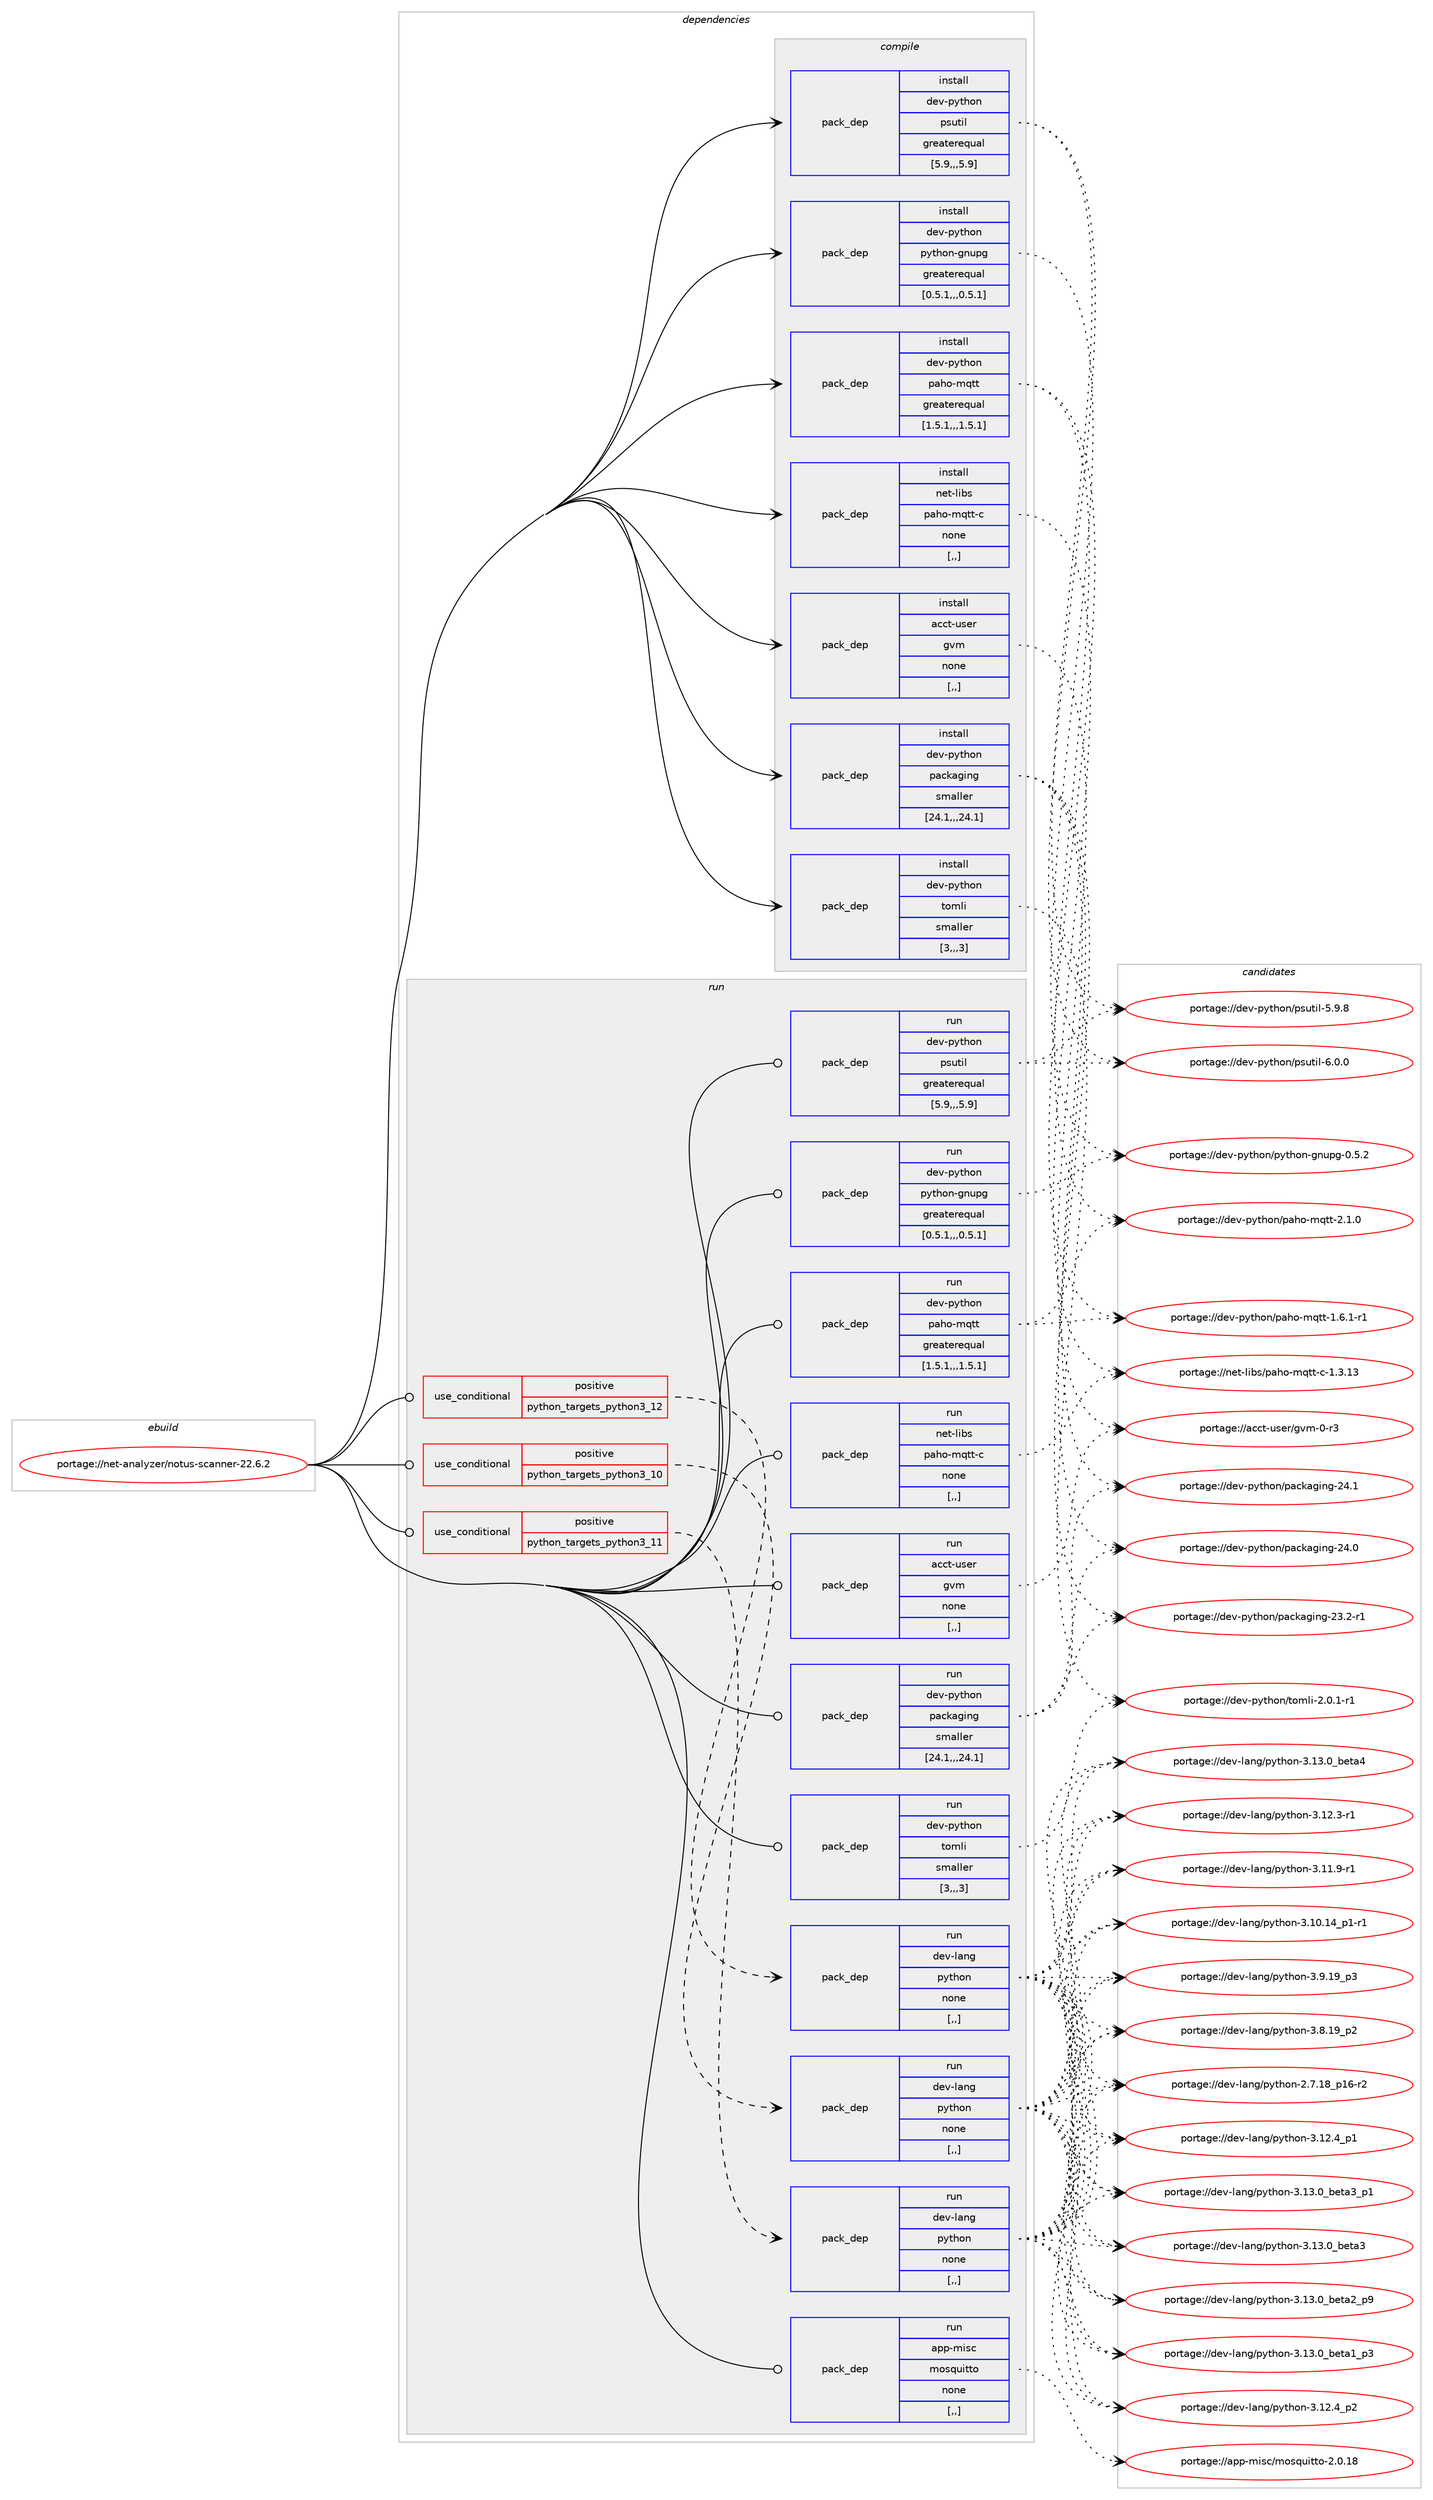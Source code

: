 digraph prolog {

# *************
# Graph options
# *************

newrank=true;
concentrate=true;
compound=true;
graph [rankdir=LR,fontname=Helvetica,fontsize=10,ranksep=1.5];#, ranksep=2.5, nodesep=0.2];
edge  [arrowhead=vee];
node  [fontname=Helvetica,fontsize=10];

# **********
# The ebuild
# **********

subgraph cluster_leftcol {
color=gray;
label=<<i>ebuild</i>>;
id [label="portage://net-analyzer/notus-scanner-22.6.2", color=red, width=4, href="../net-analyzer/notus-scanner-22.6.2.svg"];
}

# ****************
# The dependencies
# ****************

subgraph cluster_midcol {
color=gray;
label=<<i>dependencies</i>>;
subgraph cluster_compile {
fillcolor="#eeeeee";
style=filled;
label=<<i>compile</i>>;
subgraph pack249866 {
dependency340167 [label=<<TABLE BORDER="0" CELLBORDER="1" CELLSPACING="0" CELLPADDING="4" WIDTH="220"><TR><TD ROWSPAN="6" CELLPADDING="30">pack_dep</TD></TR><TR><TD WIDTH="110">install</TD></TR><TR><TD>acct-user</TD></TR><TR><TD>gvm</TD></TR><TR><TD>none</TD></TR><TR><TD>[,,]</TD></TR></TABLE>>, shape=none, color=blue];
}
id:e -> dependency340167:w [weight=20,style="solid",arrowhead="vee"];
subgraph pack249867 {
dependency340168 [label=<<TABLE BORDER="0" CELLBORDER="1" CELLSPACING="0" CELLPADDING="4" WIDTH="220"><TR><TD ROWSPAN="6" CELLPADDING="30">pack_dep</TD></TR><TR><TD WIDTH="110">install</TD></TR><TR><TD>dev-python</TD></TR><TR><TD>packaging</TD></TR><TR><TD>smaller</TD></TR><TR><TD>[24.1,,,24.1]</TD></TR></TABLE>>, shape=none, color=blue];
}
id:e -> dependency340168:w [weight=20,style="solid",arrowhead="vee"];
subgraph pack249868 {
dependency340169 [label=<<TABLE BORDER="0" CELLBORDER="1" CELLSPACING="0" CELLPADDING="4" WIDTH="220"><TR><TD ROWSPAN="6" CELLPADDING="30">pack_dep</TD></TR><TR><TD WIDTH="110">install</TD></TR><TR><TD>dev-python</TD></TR><TR><TD>paho-mqtt</TD></TR><TR><TD>greaterequal</TD></TR><TR><TD>[1.5.1,,,1.5.1]</TD></TR></TABLE>>, shape=none, color=blue];
}
id:e -> dependency340169:w [weight=20,style="solid",arrowhead="vee"];
subgraph pack249869 {
dependency340170 [label=<<TABLE BORDER="0" CELLBORDER="1" CELLSPACING="0" CELLPADDING="4" WIDTH="220"><TR><TD ROWSPAN="6" CELLPADDING="30">pack_dep</TD></TR><TR><TD WIDTH="110">install</TD></TR><TR><TD>dev-python</TD></TR><TR><TD>psutil</TD></TR><TR><TD>greaterequal</TD></TR><TR><TD>[5.9,,,5.9]</TD></TR></TABLE>>, shape=none, color=blue];
}
id:e -> dependency340170:w [weight=20,style="solid",arrowhead="vee"];
subgraph pack249870 {
dependency340171 [label=<<TABLE BORDER="0" CELLBORDER="1" CELLSPACING="0" CELLPADDING="4" WIDTH="220"><TR><TD ROWSPAN="6" CELLPADDING="30">pack_dep</TD></TR><TR><TD WIDTH="110">install</TD></TR><TR><TD>dev-python</TD></TR><TR><TD>python-gnupg</TD></TR><TR><TD>greaterequal</TD></TR><TR><TD>[0.5.1,,,0.5.1]</TD></TR></TABLE>>, shape=none, color=blue];
}
id:e -> dependency340171:w [weight=20,style="solid",arrowhead="vee"];
subgraph pack249871 {
dependency340172 [label=<<TABLE BORDER="0" CELLBORDER="1" CELLSPACING="0" CELLPADDING="4" WIDTH="220"><TR><TD ROWSPAN="6" CELLPADDING="30">pack_dep</TD></TR><TR><TD WIDTH="110">install</TD></TR><TR><TD>dev-python</TD></TR><TR><TD>tomli</TD></TR><TR><TD>smaller</TD></TR><TR><TD>[3,,,3]</TD></TR></TABLE>>, shape=none, color=blue];
}
id:e -> dependency340172:w [weight=20,style="solid",arrowhead="vee"];
subgraph pack249872 {
dependency340173 [label=<<TABLE BORDER="0" CELLBORDER="1" CELLSPACING="0" CELLPADDING="4" WIDTH="220"><TR><TD ROWSPAN="6" CELLPADDING="30">pack_dep</TD></TR><TR><TD WIDTH="110">install</TD></TR><TR><TD>net-libs</TD></TR><TR><TD>paho-mqtt-c</TD></TR><TR><TD>none</TD></TR><TR><TD>[,,]</TD></TR></TABLE>>, shape=none, color=blue];
}
id:e -> dependency340173:w [weight=20,style="solid",arrowhead="vee"];
}
subgraph cluster_compileandrun {
fillcolor="#eeeeee";
style=filled;
label=<<i>compile and run</i>>;
}
subgraph cluster_run {
fillcolor="#eeeeee";
style=filled;
label=<<i>run</i>>;
subgraph cond87717 {
dependency340174 [label=<<TABLE BORDER="0" CELLBORDER="1" CELLSPACING="0" CELLPADDING="4"><TR><TD ROWSPAN="3" CELLPADDING="10">use_conditional</TD></TR><TR><TD>positive</TD></TR><TR><TD>python_targets_python3_10</TD></TR></TABLE>>, shape=none, color=red];
subgraph pack249873 {
dependency340175 [label=<<TABLE BORDER="0" CELLBORDER="1" CELLSPACING="0" CELLPADDING="4" WIDTH="220"><TR><TD ROWSPAN="6" CELLPADDING="30">pack_dep</TD></TR><TR><TD WIDTH="110">run</TD></TR><TR><TD>dev-lang</TD></TR><TR><TD>python</TD></TR><TR><TD>none</TD></TR><TR><TD>[,,]</TD></TR></TABLE>>, shape=none, color=blue];
}
dependency340174:e -> dependency340175:w [weight=20,style="dashed",arrowhead="vee"];
}
id:e -> dependency340174:w [weight=20,style="solid",arrowhead="odot"];
subgraph cond87718 {
dependency340176 [label=<<TABLE BORDER="0" CELLBORDER="1" CELLSPACING="0" CELLPADDING="4"><TR><TD ROWSPAN="3" CELLPADDING="10">use_conditional</TD></TR><TR><TD>positive</TD></TR><TR><TD>python_targets_python3_11</TD></TR></TABLE>>, shape=none, color=red];
subgraph pack249874 {
dependency340177 [label=<<TABLE BORDER="0" CELLBORDER="1" CELLSPACING="0" CELLPADDING="4" WIDTH="220"><TR><TD ROWSPAN="6" CELLPADDING="30">pack_dep</TD></TR><TR><TD WIDTH="110">run</TD></TR><TR><TD>dev-lang</TD></TR><TR><TD>python</TD></TR><TR><TD>none</TD></TR><TR><TD>[,,]</TD></TR></TABLE>>, shape=none, color=blue];
}
dependency340176:e -> dependency340177:w [weight=20,style="dashed",arrowhead="vee"];
}
id:e -> dependency340176:w [weight=20,style="solid",arrowhead="odot"];
subgraph cond87719 {
dependency340178 [label=<<TABLE BORDER="0" CELLBORDER="1" CELLSPACING="0" CELLPADDING="4"><TR><TD ROWSPAN="3" CELLPADDING="10">use_conditional</TD></TR><TR><TD>positive</TD></TR><TR><TD>python_targets_python3_12</TD></TR></TABLE>>, shape=none, color=red];
subgraph pack249875 {
dependency340179 [label=<<TABLE BORDER="0" CELLBORDER="1" CELLSPACING="0" CELLPADDING="4" WIDTH="220"><TR><TD ROWSPAN="6" CELLPADDING="30">pack_dep</TD></TR><TR><TD WIDTH="110">run</TD></TR><TR><TD>dev-lang</TD></TR><TR><TD>python</TD></TR><TR><TD>none</TD></TR><TR><TD>[,,]</TD></TR></TABLE>>, shape=none, color=blue];
}
dependency340178:e -> dependency340179:w [weight=20,style="dashed",arrowhead="vee"];
}
id:e -> dependency340178:w [weight=20,style="solid",arrowhead="odot"];
subgraph pack249876 {
dependency340180 [label=<<TABLE BORDER="0" CELLBORDER="1" CELLSPACING="0" CELLPADDING="4" WIDTH="220"><TR><TD ROWSPAN="6" CELLPADDING="30">pack_dep</TD></TR><TR><TD WIDTH="110">run</TD></TR><TR><TD>acct-user</TD></TR><TR><TD>gvm</TD></TR><TR><TD>none</TD></TR><TR><TD>[,,]</TD></TR></TABLE>>, shape=none, color=blue];
}
id:e -> dependency340180:w [weight=20,style="solid",arrowhead="odot"];
subgraph pack249877 {
dependency340181 [label=<<TABLE BORDER="0" CELLBORDER="1" CELLSPACING="0" CELLPADDING="4" WIDTH="220"><TR><TD ROWSPAN="6" CELLPADDING="30">pack_dep</TD></TR><TR><TD WIDTH="110">run</TD></TR><TR><TD>app-misc</TD></TR><TR><TD>mosquitto</TD></TR><TR><TD>none</TD></TR><TR><TD>[,,]</TD></TR></TABLE>>, shape=none, color=blue];
}
id:e -> dependency340181:w [weight=20,style="solid",arrowhead="odot"];
subgraph pack249878 {
dependency340182 [label=<<TABLE BORDER="0" CELLBORDER="1" CELLSPACING="0" CELLPADDING="4" WIDTH="220"><TR><TD ROWSPAN="6" CELLPADDING="30">pack_dep</TD></TR><TR><TD WIDTH="110">run</TD></TR><TR><TD>dev-python</TD></TR><TR><TD>packaging</TD></TR><TR><TD>smaller</TD></TR><TR><TD>[24.1,,,24.1]</TD></TR></TABLE>>, shape=none, color=blue];
}
id:e -> dependency340182:w [weight=20,style="solid",arrowhead="odot"];
subgraph pack249879 {
dependency340183 [label=<<TABLE BORDER="0" CELLBORDER="1" CELLSPACING="0" CELLPADDING="4" WIDTH="220"><TR><TD ROWSPAN="6" CELLPADDING="30">pack_dep</TD></TR><TR><TD WIDTH="110">run</TD></TR><TR><TD>dev-python</TD></TR><TR><TD>paho-mqtt</TD></TR><TR><TD>greaterequal</TD></TR><TR><TD>[1.5.1,,,1.5.1]</TD></TR></TABLE>>, shape=none, color=blue];
}
id:e -> dependency340183:w [weight=20,style="solid",arrowhead="odot"];
subgraph pack249880 {
dependency340184 [label=<<TABLE BORDER="0" CELLBORDER="1" CELLSPACING="0" CELLPADDING="4" WIDTH="220"><TR><TD ROWSPAN="6" CELLPADDING="30">pack_dep</TD></TR><TR><TD WIDTH="110">run</TD></TR><TR><TD>dev-python</TD></TR><TR><TD>psutil</TD></TR><TR><TD>greaterequal</TD></TR><TR><TD>[5.9,,,5.9]</TD></TR></TABLE>>, shape=none, color=blue];
}
id:e -> dependency340184:w [weight=20,style="solid",arrowhead="odot"];
subgraph pack249881 {
dependency340185 [label=<<TABLE BORDER="0" CELLBORDER="1" CELLSPACING="0" CELLPADDING="4" WIDTH="220"><TR><TD ROWSPAN="6" CELLPADDING="30">pack_dep</TD></TR><TR><TD WIDTH="110">run</TD></TR><TR><TD>dev-python</TD></TR><TR><TD>python-gnupg</TD></TR><TR><TD>greaterequal</TD></TR><TR><TD>[0.5.1,,,0.5.1]</TD></TR></TABLE>>, shape=none, color=blue];
}
id:e -> dependency340185:w [weight=20,style="solid",arrowhead="odot"];
subgraph pack249882 {
dependency340186 [label=<<TABLE BORDER="0" CELLBORDER="1" CELLSPACING="0" CELLPADDING="4" WIDTH="220"><TR><TD ROWSPAN="6" CELLPADDING="30">pack_dep</TD></TR><TR><TD WIDTH="110">run</TD></TR><TR><TD>dev-python</TD></TR><TR><TD>tomli</TD></TR><TR><TD>smaller</TD></TR><TR><TD>[3,,,3]</TD></TR></TABLE>>, shape=none, color=blue];
}
id:e -> dependency340186:w [weight=20,style="solid",arrowhead="odot"];
subgraph pack249883 {
dependency340187 [label=<<TABLE BORDER="0" CELLBORDER="1" CELLSPACING="0" CELLPADDING="4" WIDTH="220"><TR><TD ROWSPAN="6" CELLPADDING="30">pack_dep</TD></TR><TR><TD WIDTH="110">run</TD></TR><TR><TD>net-libs</TD></TR><TR><TD>paho-mqtt-c</TD></TR><TR><TD>none</TD></TR><TR><TD>[,,]</TD></TR></TABLE>>, shape=none, color=blue];
}
id:e -> dependency340187:w [weight=20,style="solid",arrowhead="odot"];
}
}

# **************
# The candidates
# **************

subgraph cluster_choices {
rank=same;
color=gray;
label=<<i>candidates</i>>;

subgraph choice249866 {
color=black;
nodesep=1;
choice979999116451171151011144710311810945484511451 [label="portage://acct-user/gvm-0-r3", color=red, width=4,href="../acct-user/gvm-0-r3.svg"];
dependency340167:e -> choice979999116451171151011144710311810945484511451:w [style=dotted,weight="100"];
}
subgraph choice249867 {
color=black;
nodesep=1;
choice10010111845112121116104111110471129799107971031051101034550524649 [label="portage://dev-python/packaging-24.1", color=red, width=4,href="../dev-python/packaging-24.1.svg"];
choice10010111845112121116104111110471129799107971031051101034550524648 [label="portage://dev-python/packaging-24.0", color=red, width=4,href="../dev-python/packaging-24.0.svg"];
choice100101118451121211161041111104711297991079710310511010345505146504511449 [label="portage://dev-python/packaging-23.2-r1", color=red, width=4,href="../dev-python/packaging-23.2-r1.svg"];
dependency340168:e -> choice10010111845112121116104111110471129799107971031051101034550524649:w [style=dotted,weight="100"];
dependency340168:e -> choice10010111845112121116104111110471129799107971031051101034550524648:w [style=dotted,weight="100"];
dependency340168:e -> choice100101118451121211161041111104711297991079710310511010345505146504511449:w [style=dotted,weight="100"];
}
subgraph choice249868 {
color=black;
nodesep=1;
choice10010111845112121116104111110471129710411145109113116116455046494648 [label="portage://dev-python/paho-mqtt-2.1.0", color=red, width=4,href="../dev-python/paho-mqtt-2.1.0.svg"];
choice100101118451121211161041111104711297104111451091131161164549465446494511449 [label="portage://dev-python/paho-mqtt-1.6.1-r1", color=red, width=4,href="../dev-python/paho-mqtt-1.6.1-r1.svg"];
dependency340169:e -> choice10010111845112121116104111110471129710411145109113116116455046494648:w [style=dotted,weight="100"];
dependency340169:e -> choice100101118451121211161041111104711297104111451091131161164549465446494511449:w [style=dotted,weight="100"];
}
subgraph choice249869 {
color=black;
nodesep=1;
choice1001011184511212111610411111047112115117116105108455446484648 [label="portage://dev-python/psutil-6.0.0", color=red, width=4,href="../dev-python/psutil-6.0.0.svg"];
choice1001011184511212111610411111047112115117116105108455346574656 [label="portage://dev-python/psutil-5.9.8", color=red, width=4,href="../dev-python/psutil-5.9.8.svg"];
dependency340170:e -> choice1001011184511212111610411111047112115117116105108455446484648:w [style=dotted,weight="100"];
dependency340170:e -> choice1001011184511212111610411111047112115117116105108455346574656:w [style=dotted,weight="100"];
}
subgraph choice249870 {
color=black;
nodesep=1;
choice100101118451121211161041111104711212111610411111045103110117112103454846534650 [label="portage://dev-python/python-gnupg-0.5.2", color=red, width=4,href="../dev-python/python-gnupg-0.5.2.svg"];
dependency340171:e -> choice100101118451121211161041111104711212111610411111045103110117112103454846534650:w [style=dotted,weight="100"];
}
subgraph choice249871 {
color=black;
nodesep=1;
choice10010111845112121116104111110471161111091081054550464846494511449 [label="portage://dev-python/tomli-2.0.1-r1", color=red, width=4,href="../dev-python/tomli-2.0.1-r1.svg"];
dependency340172:e -> choice10010111845112121116104111110471161111091081054550464846494511449:w [style=dotted,weight="100"];
}
subgraph choice249872 {
color=black;
nodesep=1;
choice1101011164510810598115471129710411145109113116116459945494651464951 [label="portage://net-libs/paho-mqtt-c-1.3.13", color=red, width=4,href="../net-libs/paho-mqtt-c-1.3.13.svg"];
dependency340173:e -> choice1101011164510810598115471129710411145109113116116459945494651464951:w [style=dotted,weight="100"];
}
subgraph choice249873 {
color=black;
nodesep=1;
choice1001011184510897110103471121211161041111104551464951464895981011169752 [label="portage://dev-lang/python-3.13.0_beta4", color=red, width=4,href="../dev-lang/python-3.13.0_beta4.svg"];
choice10010111845108971101034711212111610411111045514649514648959810111697519511249 [label="portage://dev-lang/python-3.13.0_beta3_p1", color=red, width=4,href="../dev-lang/python-3.13.0_beta3_p1.svg"];
choice1001011184510897110103471121211161041111104551464951464895981011169751 [label="portage://dev-lang/python-3.13.0_beta3", color=red, width=4,href="../dev-lang/python-3.13.0_beta3.svg"];
choice10010111845108971101034711212111610411111045514649514648959810111697509511257 [label="portage://dev-lang/python-3.13.0_beta2_p9", color=red, width=4,href="../dev-lang/python-3.13.0_beta2_p9.svg"];
choice10010111845108971101034711212111610411111045514649514648959810111697499511251 [label="portage://dev-lang/python-3.13.0_beta1_p3", color=red, width=4,href="../dev-lang/python-3.13.0_beta1_p3.svg"];
choice100101118451089711010347112121116104111110455146495046529511250 [label="portage://dev-lang/python-3.12.4_p2", color=red, width=4,href="../dev-lang/python-3.12.4_p2.svg"];
choice100101118451089711010347112121116104111110455146495046529511249 [label="portage://dev-lang/python-3.12.4_p1", color=red, width=4,href="../dev-lang/python-3.12.4_p1.svg"];
choice100101118451089711010347112121116104111110455146495046514511449 [label="portage://dev-lang/python-3.12.3-r1", color=red, width=4,href="../dev-lang/python-3.12.3-r1.svg"];
choice100101118451089711010347112121116104111110455146494946574511449 [label="portage://dev-lang/python-3.11.9-r1", color=red, width=4,href="../dev-lang/python-3.11.9-r1.svg"];
choice100101118451089711010347112121116104111110455146494846495295112494511449 [label="portage://dev-lang/python-3.10.14_p1-r1", color=red, width=4,href="../dev-lang/python-3.10.14_p1-r1.svg"];
choice100101118451089711010347112121116104111110455146574649579511251 [label="portage://dev-lang/python-3.9.19_p3", color=red, width=4,href="../dev-lang/python-3.9.19_p3.svg"];
choice100101118451089711010347112121116104111110455146564649579511250 [label="portage://dev-lang/python-3.8.19_p2", color=red, width=4,href="../dev-lang/python-3.8.19_p2.svg"];
choice100101118451089711010347112121116104111110455046554649569511249544511450 [label="portage://dev-lang/python-2.7.18_p16-r2", color=red, width=4,href="../dev-lang/python-2.7.18_p16-r2.svg"];
dependency340175:e -> choice1001011184510897110103471121211161041111104551464951464895981011169752:w [style=dotted,weight="100"];
dependency340175:e -> choice10010111845108971101034711212111610411111045514649514648959810111697519511249:w [style=dotted,weight="100"];
dependency340175:e -> choice1001011184510897110103471121211161041111104551464951464895981011169751:w [style=dotted,weight="100"];
dependency340175:e -> choice10010111845108971101034711212111610411111045514649514648959810111697509511257:w [style=dotted,weight="100"];
dependency340175:e -> choice10010111845108971101034711212111610411111045514649514648959810111697499511251:w [style=dotted,weight="100"];
dependency340175:e -> choice100101118451089711010347112121116104111110455146495046529511250:w [style=dotted,weight="100"];
dependency340175:e -> choice100101118451089711010347112121116104111110455146495046529511249:w [style=dotted,weight="100"];
dependency340175:e -> choice100101118451089711010347112121116104111110455146495046514511449:w [style=dotted,weight="100"];
dependency340175:e -> choice100101118451089711010347112121116104111110455146494946574511449:w [style=dotted,weight="100"];
dependency340175:e -> choice100101118451089711010347112121116104111110455146494846495295112494511449:w [style=dotted,weight="100"];
dependency340175:e -> choice100101118451089711010347112121116104111110455146574649579511251:w [style=dotted,weight="100"];
dependency340175:e -> choice100101118451089711010347112121116104111110455146564649579511250:w [style=dotted,weight="100"];
dependency340175:e -> choice100101118451089711010347112121116104111110455046554649569511249544511450:w [style=dotted,weight="100"];
}
subgraph choice249874 {
color=black;
nodesep=1;
choice1001011184510897110103471121211161041111104551464951464895981011169752 [label="portage://dev-lang/python-3.13.0_beta4", color=red, width=4,href="../dev-lang/python-3.13.0_beta4.svg"];
choice10010111845108971101034711212111610411111045514649514648959810111697519511249 [label="portage://dev-lang/python-3.13.0_beta3_p1", color=red, width=4,href="../dev-lang/python-3.13.0_beta3_p1.svg"];
choice1001011184510897110103471121211161041111104551464951464895981011169751 [label="portage://dev-lang/python-3.13.0_beta3", color=red, width=4,href="../dev-lang/python-3.13.0_beta3.svg"];
choice10010111845108971101034711212111610411111045514649514648959810111697509511257 [label="portage://dev-lang/python-3.13.0_beta2_p9", color=red, width=4,href="../dev-lang/python-3.13.0_beta2_p9.svg"];
choice10010111845108971101034711212111610411111045514649514648959810111697499511251 [label="portage://dev-lang/python-3.13.0_beta1_p3", color=red, width=4,href="../dev-lang/python-3.13.0_beta1_p3.svg"];
choice100101118451089711010347112121116104111110455146495046529511250 [label="portage://dev-lang/python-3.12.4_p2", color=red, width=4,href="../dev-lang/python-3.12.4_p2.svg"];
choice100101118451089711010347112121116104111110455146495046529511249 [label="portage://dev-lang/python-3.12.4_p1", color=red, width=4,href="../dev-lang/python-3.12.4_p1.svg"];
choice100101118451089711010347112121116104111110455146495046514511449 [label="portage://dev-lang/python-3.12.3-r1", color=red, width=4,href="../dev-lang/python-3.12.3-r1.svg"];
choice100101118451089711010347112121116104111110455146494946574511449 [label="portage://dev-lang/python-3.11.9-r1", color=red, width=4,href="../dev-lang/python-3.11.9-r1.svg"];
choice100101118451089711010347112121116104111110455146494846495295112494511449 [label="portage://dev-lang/python-3.10.14_p1-r1", color=red, width=4,href="../dev-lang/python-3.10.14_p1-r1.svg"];
choice100101118451089711010347112121116104111110455146574649579511251 [label="portage://dev-lang/python-3.9.19_p3", color=red, width=4,href="../dev-lang/python-3.9.19_p3.svg"];
choice100101118451089711010347112121116104111110455146564649579511250 [label="portage://dev-lang/python-3.8.19_p2", color=red, width=4,href="../dev-lang/python-3.8.19_p2.svg"];
choice100101118451089711010347112121116104111110455046554649569511249544511450 [label="portage://dev-lang/python-2.7.18_p16-r2", color=red, width=4,href="../dev-lang/python-2.7.18_p16-r2.svg"];
dependency340177:e -> choice1001011184510897110103471121211161041111104551464951464895981011169752:w [style=dotted,weight="100"];
dependency340177:e -> choice10010111845108971101034711212111610411111045514649514648959810111697519511249:w [style=dotted,weight="100"];
dependency340177:e -> choice1001011184510897110103471121211161041111104551464951464895981011169751:w [style=dotted,weight="100"];
dependency340177:e -> choice10010111845108971101034711212111610411111045514649514648959810111697509511257:w [style=dotted,weight="100"];
dependency340177:e -> choice10010111845108971101034711212111610411111045514649514648959810111697499511251:w [style=dotted,weight="100"];
dependency340177:e -> choice100101118451089711010347112121116104111110455146495046529511250:w [style=dotted,weight="100"];
dependency340177:e -> choice100101118451089711010347112121116104111110455146495046529511249:w [style=dotted,weight="100"];
dependency340177:e -> choice100101118451089711010347112121116104111110455146495046514511449:w [style=dotted,weight="100"];
dependency340177:e -> choice100101118451089711010347112121116104111110455146494946574511449:w [style=dotted,weight="100"];
dependency340177:e -> choice100101118451089711010347112121116104111110455146494846495295112494511449:w [style=dotted,weight="100"];
dependency340177:e -> choice100101118451089711010347112121116104111110455146574649579511251:w [style=dotted,weight="100"];
dependency340177:e -> choice100101118451089711010347112121116104111110455146564649579511250:w [style=dotted,weight="100"];
dependency340177:e -> choice100101118451089711010347112121116104111110455046554649569511249544511450:w [style=dotted,weight="100"];
}
subgraph choice249875 {
color=black;
nodesep=1;
choice1001011184510897110103471121211161041111104551464951464895981011169752 [label="portage://dev-lang/python-3.13.0_beta4", color=red, width=4,href="../dev-lang/python-3.13.0_beta4.svg"];
choice10010111845108971101034711212111610411111045514649514648959810111697519511249 [label="portage://dev-lang/python-3.13.0_beta3_p1", color=red, width=4,href="../dev-lang/python-3.13.0_beta3_p1.svg"];
choice1001011184510897110103471121211161041111104551464951464895981011169751 [label="portage://dev-lang/python-3.13.0_beta3", color=red, width=4,href="../dev-lang/python-3.13.0_beta3.svg"];
choice10010111845108971101034711212111610411111045514649514648959810111697509511257 [label="portage://dev-lang/python-3.13.0_beta2_p9", color=red, width=4,href="../dev-lang/python-3.13.0_beta2_p9.svg"];
choice10010111845108971101034711212111610411111045514649514648959810111697499511251 [label="portage://dev-lang/python-3.13.0_beta1_p3", color=red, width=4,href="../dev-lang/python-3.13.0_beta1_p3.svg"];
choice100101118451089711010347112121116104111110455146495046529511250 [label="portage://dev-lang/python-3.12.4_p2", color=red, width=4,href="../dev-lang/python-3.12.4_p2.svg"];
choice100101118451089711010347112121116104111110455146495046529511249 [label="portage://dev-lang/python-3.12.4_p1", color=red, width=4,href="../dev-lang/python-3.12.4_p1.svg"];
choice100101118451089711010347112121116104111110455146495046514511449 [label="portage://dev-lang/python-3.12.3-r1", color=red, width=4,href="../dev-lang/python-3.12.3-r1.svg"];
choice100101118451089711010347112121116104111110455146494946574511449 [label="portage://dev-lang/python-3.11.9-r1", color=red, width=4,href="../dev-lang/python-3.11.9-r1.svg"];
choice100101118451089711010347112121116104111110455146494846495295112494511449 [label="portage://dev-lang/python-3.10.14_p1-r1", color=red, width=4,href="../dev-lang/python-3.10.14_p1-r1.svg"];
choice100101118451089711010347112121116104111110455146574649579511251 [label="portage://dev-lang/python-3.9.19_p3", color=red, width=4,href="../dev-lang/python-3.9.19_p3.svg"];
choice100101118451089711010347112121116104111110455146564649579511250 [label="portage://dev-lang/python-3.8.19_p2", color=red, width=4,href="../dev-lang/python-3.8.19_p2.svg"];
choice100101118451089711010347112121116104111110455046554649569511249544511450 [label="portage://dev-lang/python-2.7.18_p16-r2", color=red, width=4,href="../dev-lang/python-2.7.18_p16-r2.svg"];
dependency340179:e -> choice1001011184510897110103471121211161041111104551464951464895981011169752:w [style=dotted,weight="100"];
dependency340179:e -> choice10010111845108971101034711212111610411111045514649514648959810111697519511249:w [style=dotted,weight="100"];
dependency340179:e -> choice1001011184510897110103471121211161041111104551464951464895981011169751:w [style=dotted,weight="100"];
dependency340179:e -> choice10010111845108971101034711212111610411111045514649514648959810111697509511257:w [style=dotted,weight="100"];
dependency340179:e -> choice10010111845108971101034711212111610411111045514649514648959810111697499511251:w [style=dotted,weight="100"];
dependency340179:e -> choice100101118451089711010347112121116104111110455146495046529511250:w [style=dotted,weight="100"];
dependency340179:e -> choice100101118451089711010347112121116104111110455146495046529511249:w [style=dotted,weight="100"];
dependency340179:e -> choice100101118451089711010347112121116104111110455146495046514511449:w [style=dotted,weight="100"];
dependency340179:e -> choice100101118451089711010347112121116104111110455146494946574511449:w [style=dotted,weight="100"];
dependency340179:e -> choice100101118451089711010347112121116104111110455146494846495295112494511449:w [style=dotted,weight="100"];
dependency340179:e -> choice100101118451089711010347112121116104111110455146574649579511251:w [style=dotted,weight="100"];
dependency340179:e -> choice100101118451089711010347112121116104111110455146564649579511250:w [style=dotted,weight="100"];
dependency340179:e -> choice100101118451089711010347112121116104111110455046554649569511249544511450:w [style=dotted,weight="100"];
}
subgraph choice249876 {
color=black;
nodesep=1;
choice979999116451171151011144710311810945484511451 [label="portage://acct-user/gvm-0-r3", color=red, width=4,href="../acct-user/gvm-0-r3.svg"];
dependency340180:e -> choice979999116451171151011144710311810945484511451:w [style=dotted,weight="100"];
}
subgraph choice249877 {
color=black;
nodesep=1;
choice9711211245109105115994710911111511311710511611611145504648464956 [label="portage://app-misc/mosquitto-2.0.18", color=red, width=4,href="../app-misc/mosquitto-2.0.18.svg"];
dependency340181:e -> choice9711211245109105115994710911111511311710511611611145504648464956:w [style=dotted,weight="100"];
}
subgraph choice249878 {
color=black;
nodesep=1;
choice10010111845112121116104111110471129799107971031051101034550524649 [label="portage://dev-python/packaging-24.1", color=red, width=4,href="../dev-python/packaging-24.1.svg"];
choice10010111845112121116104111110471129799107971031051101034550524648 [label="portage://dev-python/packaging-24.0", color=red, width=4,href="../dev-python/packaging-24.0.svg"];
choice100101118451121211161041111104711297991079710310511010345505146504511449 [label="portage://dev-python/packaging-23.2-r1", color=red, width=4,href="../dev-python/packaging-23.2-r1.svg"];
dependency340182:e -> choice10010111845112121116104111110471129799107971031051101034550524649:w [style=dotted,weight="100"];
dependency340182:e -> choice10010111845112121116104111110471129799107971031051101034550524648:w [style=dotted,weight="100"];
dependency340182:e -> choice100101118451121211161041111104711297991079710310511010345505146504511449:w [style=dotted,weight="100"];
}
subgraph choice249879 {
color=black;
nodesep=1;
choice10010111845112121116104111110471129710411145109113116116455046494648 [label="portage://dev-python/paho-mqtt-2.1.0", color=red, width=4,href="../dev-python/paho-mqtt-2.1.0.svg"];
choice100101118451121211161041111104711297104111451091131161164549465446494511449 [label="portage://dev-python/paho-mqtt-1.6.1-r1", color=red, width=4,href="../dev-python/paho-mqtt-1.6.1-r1.svg"];
dependency340183:e -> choice10010111845112121116104111110471129710411145109113116116455046494648:w [style=dotted,weight="100"];
dependency340183:e -> choice100101118451121211161041111104711297104111451091131161164549465446494511449:w [style=dotted,weight="100"];
}
subgraph choice249880 {
color=black;
nodesep=1;
choice1001011184511212111610411111047112115117116105108455446484648 [label="portage://dev-python/psutil-6.0.0", color=red, width=4,href="../dev-python/psutil-6.0.0.svg"];
choice1001011184511212111610411111047112115117116105108455346574656 [label="portage://dev-python/psutil-5.9.8", color=red, width=4,href="../dev-python/psutil-5.9.8.svg"];
dependency340184:e -> choice1001011184511212111610411111047112115117116105108455446484648:w [style=dotted,weight="100"];
dependency340184:e -> choice1001011184511212111610411111047112115117116105108455346574656:w [style=dotted,weight="100"];
}
subgraph choice249881 {
color=black;
nodesep=1;
choice100101118451121211161041111104711212111610411111045103110117112103454846534650 [label="portage://dev-python/python-gnupg-0.5.2", color=red, width=4,href="../dev-python/python-gnupg-0.5.2.svg"];
dependency340185:e -> choice100101118451121211161041111104711212111610411111045103110117112103454846534650:w [style=dotted,weight="100"];
}
subgraph choice249882 {
color=black;
nodesep=1;
choice10010111845112121116104111110471161111091081054550464846494511449 [label="portage://dev-python/tomli-2.0.1-r1", color=red, width=4,href="../dev-python/tomli-2.0.1-r1.svg"];
dependency340186:e -> choice10010111845112121116104111110471161111091081054550464846494511449:w [style=dotted,weight="100"];
}
subgraph choice249883 {
color=black;
nodesep=1;
choice1101011164510810598115471129710411145109113116116459945494651464951 [label="portage://net-libs/paho-mqtt-c-1.3.13", color=red, width=4,href="../net-libs/paho-mqtt-c-1.3.13.svg"];
dependency340187:e -> choice1101011164510810598115471129710411145109113116116459945494651464951:w [style=dotted,weight="100"];
}
}

}
